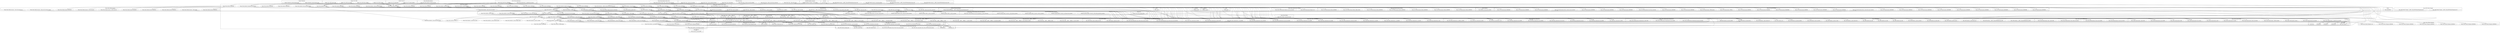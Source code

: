 digraph {
graph [overlap=false]
subgraph cluster_Catalyst_Dispatcher {
	label="Catalyst::Dispatcher";
	"Catalyst::Dispatcher::preload_dispatch_types";
	"Catalyst::Dispatcher::postload_dispatch_types";
}
subgraph cluster_Class_MOP_Mixin_HasMethods {
	label="Class::MOP::Mixin::HasMethods";
	"Class::MOP::Mixin::HasMethods::has_method";
	"Class::MOP::Mixin::HasMethods::add_method";
	"Class::MOP::Mixin::HasMethods::remove_method";
	"Class::MOP::Mixin::HasMethods::_get_local_methods";
	"Class::MOP::Mixin::HasMethods::get_method";
}
subgraph cluster_KiokuX_Model {
	label="KiokuX::Model";
	"KiokuX::Model::_build_directory";
}
subgraph cluster_Class_MOP_Instance {
	label="Class::MOP::Instance";
	"Class::MOP::Instance::weaken_slot_value";
	"Class::MOP::Instance::inline_weaken_slot_value";
}
subgraph cluster_Moose_Meta_Class___ANON___SERIAL_23 {
	label="Moose::Meta::Class::__ANON__::SERIAL::23";
	"Moose::Meta::Class::__ANON__::SERIAL::23::_canonicalize_handles";
	"Moose::Meta::Class::__ANON__::SERIAL::23::_make_delegation_method";
	"Moose::Meta::Class::__ANON__::SERIAL::23::meta";
	"Moose::Meta::Class::__ANON__::SERIAL::23::_process_options";
}
subgraph cluster_Moose_Meta_TypeConstraint_Parameterized {
	label="Moose::Meta::TypeConstraint::Parameterized";
	"Moose::Meta::TypeConstraint::Parameterized::_inline_check";
	"Moose::Meta::TypeConstraint::Parameterized::can_be_inlined";
	"Moose::Meta::TypeConstraint::Parameterized::inline_environment";
}
subgraph cluster_Moose_Meta_Mixin_AttributeCore {
	label="Moose::Meta::Mixin::AttributeCore";
	"Moose::Meta::Mixin::AttributeCore::has_trigger";
	"Moose::Meta::Mixin::AttributeCore::_is_metadata";
	"Moose::Meta::Mixin::AttributeCore::should_auto_deref";
	"Moose::Meta::Mixin::AttributeCore::type_constraint";
	"Moose::Meta::Mixin::AttributeCore::is_required";
	"Moose::Meta::Mixin::AttributeCore::should_coerce";
	"Moose::Meta::Mixin::AttributeCore::has_handles";
	"Moose::Meta::Mixin::AttributeCore::is_lazy";
	"Moose::Meta::Mixin::AttributeCore::handles";
	"Moose::Meta::Mixin::AttributeCore::_isa_metadata";
	"Moose::Meta::Mixin::AttributeCore::is_weak_ref";
	"Moose::Meta::Mixin::AttributeCore::has_type_constraint";
}
subgraph cluster_Scalar_Util {
	label="Scalar::Util";
	"Scalar::Util::blessed";
}
subgraph cluster_KiokuDB_TypeMap_Composite {
	label="KiokuDB::TypeMap::Composite";
	"KiokuDB::TypeMap::Composite::_build_includes";
}
subgraph cluster_Moose_Meta_Method {
	label="Moose::Meta::Method";
	"Moose::Meta::Method::_inline_throw_error";
}
subgraph cluster_Catalyst_View_JSON {
	label="Catalyst::View::JSON";
	"Catalyst::View::JSON::encoding";
	"Catalyst::View::JSON::json_dumper";
	"Catalyst::View::JSON::expose_stash";
	"Catalyst::View::JSON::allow_callback";
}
subgraph cluster_Class_MOP_Method {
	label="Class::MOP::Method";
	"Class::MOP::Method::name";
	"Class::MOP::Method::is_stub";
	"Class::MOP::Method::package_name";
}
subgraph cluster_Class_MOP_Class_Immutable_Moose_Meta_Class {
	label="Class::MOP::Class::Immutable::Moose::Meta::Class";
	"Class::MOP::Class::Immutable::Moose::Meta::Class::get_meta_instance";
	"Class::MOP::Class::Immutable::Moose::Meta::Class::get_all_methods";
}
subgraph cluster_Try_Tiny {
	label="Try::Tiny";
	"Try::Tiny::try";
}
subgraph cluster_UNIVERSAL {
	label="UNIVERSAL";
	"UNIVERSAL::isa";
	"UNIVERSAL::can";
}
subgraph cluster_Moose_Meta_Class {
	label="Moose::Meta::Class";
	"Moose::Meta::Class::_process_new_attribute";
	"Moose::Meta::Class::add_attribute";
	"Moose::Meta::Class::_inline_throw_error";
	"Moose::Meta::Class::_process_inherited_attribute";
	"Moose::Meta::Class::_inline_init_attr_from_default";
	"Moose::Meta::Class::_inline_init_attr_from_constructor";
}
subgraph cluster_Class_Load {
	label="Class::Load";
	"Class::Load::load_class";
}
subgraph cluster_Moose_Meta_Method_Accessor {
	label="Moose::Meta::Method::Accessor";
	"Moose::Meta::Method::Accessor::BEGIN@11";
	"Moose::Meta::Method::Accessor::_writer_value_needs_copy";
	"Moose::Meta::Method::Accessor::BEGIN@3";
	"Moose::Meta::Method::Accessor::_eval_environment";
	"Moose::Meta::Method::Accessor::BEGIN@15";
	"Moose::Meta::Method::Accessor::_inline_check_lazy";
	"Moose::Meta::Method::Accessor::BEGIN@10";
	"Moose::Meta::Method::Accessor::BEGIN@13";
	"Moose::Meta::Method::Accessor::_inline_trigger";
	"Moose::Meta::Method::Accessor::_inline_get_old_value_for_trigger";
}
subgraph cluster_List_MoreUtils {
	label="List::MoreUtils";
	"List::MoreUtils::any";
}
subgraph cluster_warnings {
	label="warnings";
	"warnings::import";
}
subgraph cluster_MooseX_Types_TypeDecorator {
	label="MooseX::Types::TypeDecorator";
	"MooseX::Types::TypeDecorator::AUTOLOAD";
	"MooseX::Types::TypeDecorator::isa";
}
subgraph cluster_Moose_Meta_Role {
	label="Moose::Meta::Role";
	"Moose::Meta::Role::get_required_method_list";
}
subgraph cluster_Class_MOP_Method_Accessor {
	label="Class::MOP::Method::Accessor";
	"Class::MOP::Method::Accessor::__ANON__[Class/MOP/Method/Accessor.pm:120]";
	"Class::MOP::Method::Accessor::__ANON__[Class/MOP/Method/Accessor.pm:184]";
	"Class::MOP::Method::Accessor::associated_attribute";
	"Class::MOP::Method::Accessor::__ANON__[Class/MOP/Method/Accessor.pm:154]";
}
subgraph cluster_Class_Load_XS {
	label="Class::Load::XS";
	"Class::Load::XS::is_class_loaded";
}
subgraph cluster_Class_MOP_Class {
	label="Class::MOP::Class";
	"Class::MOP::Class::_inline_init_attr_from_constructor";
	"Class::MOP::Class::make_immutable";
	"Class::MOP::Class::initialize";
	"Class::MOP::Class::__ANON__[Class/MOP/Class.pm:892]";
	"Class::MOP::Class::is_mutable";
	"Class::MOP::Class::remove_attribute";
	"Class::MOP::Class::get_all_attributes";
	"Class::MOP::Class::create_anon_class";
	"Class::MOP::Class::_fixup_attributes_after_rebless";
	"Class::MOP::Class::_construct_instance";
	"Class::MOP::Class::get_meta_instance";
	"Class::MOP::Class::get_all_methods";
	"Class::MOP::Class::_inline_accessors";
}
subgraph cluster_Moose_Object {
	label="Moose::Object";
	"Moose::Object::does";
}
subgraph cluster_Class_MOP_Mixin_AttributeCore {
	label="Class::MOP::Mixin::AttributeCore";
	"Class::MOP::Mixin::AttributeCore::has_init_arg";
	"Class::MOP::Mixin::AttributeCore::default";
	"Class::MOP::Mixin::AttributeCore::has_builder";
	"Class::MOP::Mixin::AttributeCore::has_initializer";
	"Class::MOP::Mixin::AttributeCore::has_default";
	"Class::MOP::Mixin::AttributeCore::name";
	"Class::MOP::Mixin::AttributeCore::init_arg";
	"Class::MOP::Mixin::AttributeCore::is_default_a_coderef";
	"Class::MOP::Mixin::AttributeCore::builder";
}
subgraph cluster_Moose {
	label="Moose";
	"Moose::BEGIN@30";
}
subgraph cluster_Moose_Meta_TypeConstraint_Registry {
	label="Moose::Meta::TypeConstraint::Registry";
	"Moose::Meta::TypeConstraint::Registry::new";
	"Moose::Meta::TypeConstraint::Registry::get_type_constraint";
}
subgraph cluster_Catalyst_View_TT {
	label="Catalyst::View::TT";
	"Catalyst::View::TT::expose_methods";
	"Catalyst::View::TT::include_path";
}
subgraph cluster_Moose_Meta_Class___ANON___SERIAL_17 {
	label="Moose::Meta::Class::__ANON__::SERIAL::17";
	"Moose::Meta::Class::__ANON__::SERIAL::17::_make_delegation_method";
	"Moose::Meta::Class::__ANON__::SERIAL::17::meta";
	"Moose::Meta::Class::__ANON__::SERIAL::17::_canonicalize_handles";
	"Moose::Meta::Class::__ANON__::SERIAL::17::_process_options";
}
subgraph cluster_Class_MOP_Method_Wrapped {
	label="Class::MOP::Method::Wrapped";
	"Class::MOP::Method::Wrapped::__ANON__[Class/MOP/Method/Wrapped.pm:45]";
	"Class::MOP::Method::Wrapped::__ANON__[Class/MOP/Method/Wrapped.pm:51]";
}
subgraph cluster_Moose_Meta_Class___ANON___SERIAL_33 {
	label="Moose::Meta::Class::__ANON__::SERIAL::33";
	"Moose::Meta::Class::__ANON__::SERIAL::33::meta";
}
subgraph cluster_base {
	label="base";
	"base::import";
}
subgraph cluster_Exporter {
	label="Exporter";
	"Exporter::import";
}
subgraph cluster_Moose_Meta_Attribute {
	label="Moose::Meta::Attribute";
	"Moose::Meta::Attribute::_inline_throw_error";
	"Moose::Meta::Attribute::_inline_generate_default";
	"Moose::Meta::Attribute::_weaken_value";
	"Moose::Meta::Attribute::_make_delegation_method";
	"Moose::Meta::Attribute::_process_options";
	"Moose::Meta::Attribute::_error_thrower";
	"Moose::Meta::Attribute::_inline_return_auto_deref";
	"Moose::Meta::Attribute::_process_lazy_option";
	"Moose::Meta::Attribute::CORE:match";
	"Moose::Meta::Attribute::_inline_copy_value";
	"Moose::Meta::Attribute::BEGIN@20";
	"Moose::Meta::Attribute::_get_delegate_method_list";
	"Moose::Meta::Attribute::interpolate_class";
	"Moose::Meta::Attribute::BEGIN@3";
	"Moose::Meta::Attribute::install_delegation";
	"Moose::Meta::Attribute::delegation_metaclass";
	"Moose::Meta::Attribute::set_value";
	"Moose::Meta::Attribute::BEGIN@10";
	"Moose::Meta::Attribute::_process_required_option";
	"Moose::Meta::Attribute::_check_associated_methods";
	"Moose::Meta::Attribute::CORE:regcomp";
	"Moose::Meta::Attribute::_writer_value_needs_copy";
	"Moose::Meta::Attribute::_inline_set_value";
	"Moose::Meta::Attribute::BEGIN@23";
	"Moose::Meta::Attribute::_call_builder";
	"Moose::Meta::Attribute::get_value";
	"Moose::Meta::Attribute::_process_accessors";
	"Moose::Meta::Attribute::BEGIN@11";
	"Moose::Meta::Attribute::new";
	"Moose::Meta::Attribute::_inline_init_from_default";
	"Moose::Meta::Attribute::_inline_get_old_value_for_trigger";
	"Moose::Meta::Attribute::_process_trigger_option";
	"Moose::Meta::Attribute::_process_lazy_build_option";
	"Moose::Meta::Attribute::verify_against_type_constraint";
	"Moose::Meta::Attribute::_process_is_option";
	"Moose::Meta::Attribute::accessor_metaclass";
	"Moose::Meta::Attribute::BEGIN@25";
	"Moose::Meta::Attribute::BEGIN@14";
	"Moose::Meta::Attribute::initialize_instance_slot";
	"Moose::Meta::Attribute::_inline_check_coercion";
	"Moose::Meta::Attribute::_inline_init_slot";
	"Moose::Meta::Attribute::interpolate_class_and_new";
	"Moose::Meta::Attribute::_process_isa_option";
	"Moose::Meta::Attribute::_canonicalize_handles";
	"Moose::Meta::Attribute::_auto_deref";
	"Moose::Meta::Attribute::BEGIN@27";
	"Moose::Meta::Attribute::illegal_options_for_inheritance";
	"Moose::Meta::Attribute::_inline_tc_code";
	"Moose::Meta::Attribute::_eval_environment";
	"Moose::Meta::Attribute::BEGIN@21";
	"Moose::Meta::Attribute::BEGIN@13";
	"Moose::Meta::Attribute::__ANON__[Moose/Meta/Attribute.pm:45]";
	"Moose::Meta::Attribute::does";
	"Moose::Meta::Attribute::BEGIN@24";
	"Moose::Meta::Attribute::remove_delegation";
	"Moose::Meta::Attribute::BEGIN@15";
	"Moose::Meta::Attribute::BEGIN@16";
	"Moose::Meta::Attribute::_inline_check_lazy";
	"Moose::Meta::Attribute::applied_traits";
	"Moose::Meta::Attribute::_process_does_option";
	"Moose::Meta::Attribute::clone_and_inherit_options";
	"Moose::Meta::Attribute::_inline_weaken_value";
	"Moose::Meta::Attribute::_process_coerce_option";
	"Moose::Meta::Attribute::_find_delegate_metaclass";
	"Moose::Meta::Attribute::remove_accessors";
	"Moose::Meta::Attribute::CORE:sort";
	"Moose::Meta::Attribute::_inline_trigger";
	"Moose::Meta::Attribute::install_accessors";
	"Moose::Meta::Attribute::_inline_get_value";
	"Moose::Meta::Attribute::_inline_check_constraint";
	"Moose::Meta::Attribute::BEGIN@22";
	"Moose::Meta::Attribute::BEGIN@17";
	"Moose::Meta::Attribute::_coerce_and_verify";
	"Moose::Meta::Attribute::_process_auto_deref_option";
	"Moose::Meta::Attribute::clone";
	"Moose::Meta::Attribute::BEGIN@18";
	"Moose::Meta::Attribute::_inline_check_required";
}
subgraph cluster_MooseX_Meta_TypeConstraint_Structured {
	label="MooseX::Meta::TypeConstraint::Structured";
	"MooseX::Meta::TypeConstraint::Structured::_build_coercion";
}
subgraph cluster_Moose_Util_TypeConstraints_Builtins {
	label="Moose::Util::TypeConstraints::Builtins";
	"Moose::Util::TypeConstraints::Builtins::BEGIN@12";
	"Moose::Util::TypeConstraints::Builtins::BEGIN@9";
	"Moose::Util::TypeConstraints::Builtins::BEGIN@13";
	"Moose::Util::TypeConstraints::Builtins::BEGIN@10";
	"Moose::Util::TypeConstraints::Builtins::BEGIN@14";
	"Moose::Util::TypeConstraints::Builtins::define_builtins";
	"Moose::Util::TypeConstraints::Builtins::BEGIN@2";
}
subgraph cluster_Moose_Meta_Class___ANON___SERIAL_31 {
	label="Moose::Meta::Class::__ANON__::SERIAL::31";
	"Moose::Meta::Class::__ANON__::SERIAL::31::meta";
}
subgraph cluster_Moose_Meta_TypeConstraint_Union {
	label="Moose::Meta::TypeConstraint::Union";
	"Moose::Meta::TypeConstraint::Union::inline_environment";
	"Moose::Meta::TypeConstraint::Union::has_coercion";
	"Moose::Meta::TypeConstraint::Union::can_be_inlined";
	"Moose::Meta::TypeConstraint::Union::_inline_check";
}
subgraph cluster_Moose_Meta_TypeCoercion {
	label="Moose::Meta::TypeCoercion";
	"Moose::Meta::TypeCoercion::BEGIN@14";
	"Moose::Meta::TypeCoercion::_compiled_type_coercion";
}
subgraph cluster_KiokuDB_TypeMap_Default_JSON {
	label="KiokuDB::TypeMap::Default::JSON";
	"KiokuDB::TypeMap::Default::JSON::_build_json_boolean_typemap";
}
subgraph cluster_KiokuDB_TypeMap_Default {
	label="KiokuDB::TypeMap::Default";
	"KiokuDB::TypeMap::Default::_build_tie_typemap";
	"KiokuDB::TypeMap::Default::_build_core_typemap";
}
subgraph cluster_Moose_Meta_Role_Attribute {
	label="Moose::Meta::Role::Attribute";
	"Moose::Meta::Role::Attribute::attribute_for_class";
}
subgraph cluster_B {
	label="B";
	"B::BEGIN@9";
	"B::BEGIN@17";
	"B::perlstring";
	"B::BEGIN@254";
}
subgraph cluster_MooseX_Role_WithOverloading_Meta_Role_Application {
	label="MooseX::Role::WithOverloading::Meta::Role::Application";
	"MooseX::Role::WithOverloading::Meta::Role::Application::_build_overload_ops";
}
subgraph cluster_Moose_Meta_Attribute_Custom_Moose {
	label="Moose::Meta::Attribute::Custom::Moose";
	"Moose::Meta::Attribute::Custom::Moose::BEGIN@1283";
}
subgraph cluster_Class_MOP_Attribute {
	label="Class::MOP::Attribute";
	"Class::MOP::Attribute::__ANON__[Class/MOP/Attribute.pm:198]";
	"Class::MOP::Attribute::_inline_instance_get";
	"Class::MOP::Attribute::associated_methods";
	"Class::MOP::Attribute::has_value";
	"Class::MOP::Attribute::associate_method";
	"Class::MOP::Attribute::set_initial_value";
	"Class::MOP::Attribute::get_value";
	"Class::MOP::Attribute::new";
	"Class::MOP::Attribute::set_value";
	"Class::MOP::Attribute::associated_class";
	"Class::MOP::Attribute::_inline_instance_has";
	"Class::MOP::Attribute::install_accessors";
	"Class::MOP::Attribute::remove_accessors";
	"Class::MOP::Attribute::_inline_instance_set";
	"Class::MOP::Attribute::_process_accessors";
	"Class::MOP::Attribute::__ANON__[Class/MOP/Attribute.pm:398]";
	"Class::MOP::Attribute::_inline_set_value";
}
subgraph cluster_Package_DeprecationManager {
	label="Package::DeprecationManager";
	"Package::DeprecationManager::__ANON__[Package/DeprecationManager.pm:61]";
}
subgraph cluster_Moose_Meta_Role_Method_Required {
	label="Moose::Meta::Role::Method::Required";
	"Moose::Meta::Role::Method::Required::name";
}
subgraph cluster_Moose_Meta_TypeConstraint {
	label="Moose::Meta::TypeConstraint";
	"Moose::Meta::TypeConstraint::message";
	"Moose::Meta::TypeConstraint::_inline_check";
	"Moose::Meta::TypeConstraint::has_coercion";
	"Moose::Meta::TypeConstraint::coerce";
	"Moose::Meta::TypeConstraint::inline_environment";
	"Moose::Meta::TypeConstraint::check";
	"Moose::Meta::TypeConstraint::_default_message";
	"Moose::Meta::TypeConstraint::can_be_inlined";
	"Moose::Meta::TypeConstraint::coercion";
	"Moose::Meta::TypeConstraint::has_message";
	"Moose::Meta::TypeConstraint::_compiled_type_constraint";
}
subgraph cluster_Moose_Exporter {
	label="Moose::Exporter";
	"Moose::Exporter::setup_import_methods";
}
subgraph cluster_Moose_Util_TypeConstraints {
	label="Moose::Util::TypeConstraints";
	"Moose::Util::TypeConstraints::BEGIN@39";
	"Moose::Util::TypeConstraints::BEGIN@667";
	"Moose::Util::TypeConstraints::BEGIN@614";
	"Moose::Util::TypeConstraints::BEGIN@13";
	"Moose::Util::TypeConstraints::BEGIN@38";
	"Moose::Util::TypeConstraints::BEGIN@12";
	"Moose::Util::TypeConstraints::BEGIN@673";
	"Moose::Util::TypeConstraints::BEGIN@3";
	"Moose::Util::TypeConstraints::BEGIN@694";
	"Moose::Util::TypeConstraints::find_or_create_isa_type_constraint";
	"Moose::Util::TypeConstraints::BEGIN@42";
	"Moose::Util::TypeConstraints::BEGIN@11";
	"Moose::Util::TypeConstraints::CORE:qr";
	"Moose::Util::TypeConstraints::CORE:regcomp";
	"Moose::Util::TypeConstraints::BEGIN@33";
	"Moose::Util::TypeConstraints::BEGIN@35";
	"Moose::Util::TypeConstraints::list_all_type_constraints";
	"Moose::Util::TypeConstraints::BEGIN@36";
	"Moose::Util::TypeConstraints::BEGIN@41";
	"Moose::Util::TypeConstraints::BEGIN@34";
	"Moose::Util::TypeConstraints::BEGIN@10";
	"Moose::Util::TypeConstraints::BEGIN@37";
	"Moose::Util::TypeConstraints::BEGIN@40";
	"Moose::Util::TypeConstraints::BEGIN@32";
	"Moose::Util::TypeConstraints::find_or_create_does_type_constraint";
	"Moose::Util::TypeConstraints::BEGIN@68";
	"Moose::Util::TypeConstraints::BEGIN@678";
	"Moose::Util::TypeConstraints::BEGIN@31";
}
subgraph cluster_Class_MOP_Class_Immutable_Moose_Meta_Class___ANON___SERIAL_5 {
	label="Class::MOP::Class::Immutable::Moose::Meta::Class::__ANON__::SERIAL::5";
	"Class::MOP::Class::Immutable::Moose::Meta::Class::__ANON__::SERIAL::5::get_meta_instance";
}
subgraph cluster_KiokuDB_TypeMap_Default_Canonical {
	label="KiokuDB::TypeMap::Default::Canonical";
	"KiokuDB::TypeMap::Default::Canonical::_build_authen_passphrase_typemap";
	"KiokuDB::TypeMap::Default::Canonical::_build_path_class_typemap";
	"KiokuDB::TypeMap::Default::Canonical::_build_uri_typemap";
	"KiokuDB::TypeMap::Default::Canonical::_build_datetime_typemap";
}
subgraph cluster_Moose_Meta_Attribute_Native_Trait {
	label="Moose::Meta::Attribute::Native::Trait";
	"Moose::Meta::Attribute::Native::Trait::_native_accessor_class_for";
}
subgraph cluster_Class_MOP_Object {
	label="Class::MOP::Object";
	"Class::MOP::Object::meta";
}
subgraph cluster_Moose_Util {
	label="Moose::Util";
	"Moose::Util::resolve_metatrait_alias";
}
subgraph cluster_strict {
	label="strict";
	"strict::import";
}
subgraph cluster_Class_MOP {
	label="Class::MOP";
	"Class::MOP::class_of";
}
subgraph cluster_Class_MOP_Class_Immutable_Class_MOP_Class {
	label="Class::MOP::Class::Immutable::Class::MOP::Class";
	"Class::MOP::Class::Immutable::Class::MOP::Class::get_meta_instance";
	"Class::MOP::Class::Immutable::Class::MOP::Class::get_all_attributes";
}
subgraph cluster_Moose_Meta_Class___ANON___SERIAL_34 {
	label="Moose::Meta::Class::__ANON__::SERIAL::34";
	"Moose::Meta::Class::__ANON__::SERIAL::34::meta";
}
subgraph cluster_Class_MOP_Package {
	label="Class::MOP::Package";
	"Class::MOP::Package::name";
	"Class::MOP::Package::has_package_symbol";
}
subgraph cluster_Moose_Meta_Class___ANON___SERIAL_8 {
	label="Moose::Meta::Class::__ANON__::SERIAL::8";
	"Moose::Meta::Class::__ANON__::SERIAL::8::meta";
	"Moose::Meta::Class::__ANON__::SERIAL::8::_canonicalize_handles";
	"Moose::Meta::Class::__ANON__::SERIAL::8::_make_delegation_method";
	"Moose::Meta::Class::__ANON__::SERIAL::8::_process_options";
}
subgraph cluster_Moose_Meta_Method_Delegation {
	label="Moose::Meta::Method::Delegation";
	"Moose::Meta::Method::Delegation::BEGIN@3";
	"Moose::Meta::Method::Delegation::BEGIN@11";
	"Moose::Meta::Method::Delegation::BEGIN@13";
	"Moose::Meta::Method::Delegation::BEGIN@10";
	"Moose::Meta::Method::Delegation::new";
	"Moose::Meta::Method::Delegation::BEGIN@14";
	"Moose::Meta::Method::Delegation::BEGIN@16";
}
"Moose::Meta::Attribute::_inline_generate_default" -> "Moose::Meta::Attribute::_inline_throw_error";
"Moose::Meta::Attribute::_inline_check_constraint" -> "Moose::Meta::Attribute::_inline_throw_error";
"Moose::Meta::Method::_inline_throw_error" -> "Moose::Meta::Attribute::_inline_throw_error";
"Moose::Meta::Attribute::_inline_check_required" -> "Moose::Meta::Attribute::_inline_throw_error";
"Moose::Meta::Attribute::BEGIN@22" -> "Moose::Meta::Method::Delegation::BEGIN@10";
"Moose::Meta::Attribute::_call_builder" -> "KiokuDB::TypeMap::Default::Canonical::_build_uri_typemap";
"Moose::Meta::TypeCoercion::BEGIN@14" -> "Moose::Meta::Attribute::BEGIN@3";
"Moose::Meta::Attribute::_call_builder" -> "MooseX::Meta::TypeConstraint::Structured::_build_coercion";
"Moose::Meta::Attribute::initialize_instance_slot" -> "Moose::Meta::Mixin::AttributeCore::is_lazy";
"Moose::Meta::Attribute::_inline_check_lazy" -> "Moose::Meta::Mixin::AttributeCore::is_lazy";
"Moose::Meta::Attribute::get_value" -> "Moose::Meta::Mixin::AttributeCore::is_lazy";
"Class::MOP::Attribute::install_accessors" -> "Moose::Meta::Attribute::_process_accessors";
"Moose::Meta::Attribute::BEGIN@24" -> "Moose::Util::TypeConstraints::Builtins::BEGIN@14";
"Moose::Meta::Class::_process_new_attribute" -> "Moose::Meta::Attribute::interpolate_class_and_new";
"Moose::Meta::Role::Attribute::attribute_for_class" -> "Moose::Meta::Attribute::interpolate_class_and_new";
"Moose::Meta::Attribute::_process_does_option" -> "MooseX::Types::TypeDecorator::isa";
"Moose::Meta::Attribute::_process_isa_option" -> "MooseX::Types::TypeDecorator::isa";
"Moose::Meta::Attribute::BEGIN@24" -> "Moose::Util::TypeConstraints::Builtins::BEGIN@2";
"Moose::Meta::Attribute::BEGIN@24" -> "Moose::Util::TypeConstraints::BEGIN@39";
"Moose::Meta::Attribute::new" -> "Class::MOP::Class::get_all_attributes";
"Moose::Meta::Attribute::_canonicalize_handles" -> "Scalar::Util::blessed";
"Moose::Meta::Attribute::_process_does_option" -> "Scalar::Util::blessed";
"Moose::Meta::Attribute::_weaken_value" -> "Scalar::Util::blessed";
"Moose::Meta::Attribute::_process_isa_option" -> "Scalar::Util::blessed";
"Moose::Meta::Attribute::_inline_get_value" -> "Moose::Meta::Attribute::_inline_check_lazy";
"Moose::Meta::Method::Accessor::_inline_check_lazy" -> "Moose::Meta::Attribute::_inline_check_lazy";
"Moose::Meta::Attribute::_inline_set_value" -> "Moose::Meta::Attribute::_inline_trigger";
"Moose::Meta::Method::Accessor::_inline_trigger" -> "Moose::Meta::Attribute::_inline_trigger";
"Moose::Meta::Attribute::_eval_environment" -> "Moose::Meta::TypeConstraint::Union::can_be_inlined";
"Moose::Meta::Attribute::_inline_check_constraint" -> "Moose::Meta::TypeConstraint::Union::can_be_inlined";
"Moose::Meta::Attribute::_eval_environment" -> "Moose::Meta::TypeConstraint::coercion";
"Moose::Meta::Attribute::BEGIN@24" -> "Moose::Exporter::setup_import_methods";
"Moose::Meta::Attribute::_process_accessors" -> "Class::MOP::Package::has_package_symbol";
"Moose::Meta::Attribute::BEGIN@24" -> "Moose::Util::TypeConstraints::list_all_type_constraints";
"Class::MOP::Attribute::__ANON__[Class/MOP/Attribute.pm:198]" -> "Moose::Meta::Attribute::get_value";
"Catalyst::View::JSON::encoding" -> "Moose::Meta::Attribute::get_value";
"Catalyst::View::JSON::json_dumper" -> "Moose::Meta::Attribute::get_value";
"Catalyst::View::JSON::expose_stash" -> "Moose::Meta::Attribute::get_value";
"Catalyst::Dispatcher::postload_dispatch_types" -> "Moose::Meta::Attribute::get_value";
"Catalyst::View::TT::expose_methods" -> "Moose::Meta::Attribute::get_value";
"Catalyst::View::JSON::allow_callback" -> "Moose::Meta::Attribute::get_value";
"Catalyst::Dispatcher::preload_dispatch_types" -> "Moose::Meta::Attribute::get_value";
"KiokuDB::TypeMap::Composite::_build_includes" -> "Moose::Meta::Attribute::get_value";
"Catalyst::View::TT::include_path" -> "Moose::Meta::Attribute::get_value";
"Moose::Meta::Attribute::_inline_check_lazy" -> "Moose::Meta::Attribute::_inline_init_from_default";
"Moose::Meta::Attribute::_eval_environment" -> "Moose::Meta::Mixin::AttributeCore::has_trigger";
"Moose::Meta::Attribute::set_value" -> "Moose::Meta::Mixin::AttributeCore::has_trigger";
"Moose::Meta::Attribute::_inline_get_old_value_for_trigger" -> "Moose::Meta::Mixin::AttributeCore::has_trigger";
"Moose::Meta::Attribute::_inline_trigger" -> "Moose::Meta::Mixin::AttributeCore::has_trigger";
"Moose::Meta::Attribute::_call_builder" -> "KiokuDB::TypeMap::Default::JSON::_build_json_boolean_typemap";
"Moose::Meta::TypeCoercion::BEGIN@14" -> "Moose::Meta::Attribute::BEGIN@16";
"Moose::Meta::Attribute::_eval_environment" -> "Moose::Meta::TypeConstraint::inline_environment";
"Moose::Meta::Attribute::BEGIN@24" -> "Moose::Util::TypeConstraints::BEGIN@10";
"Moose::Meta::Attribute::_process_options" -> "Moose::Meta::Attribute::_process_does_option";
"Moose::Meta::Attribute::_eval_environment" -> "Moose::Meta::TypeConstraint::_compiled_type_constraint";
"Moose::Meta::Attribute::_inline_weaken_value" -> "Class::MOP::Class::get_meta_instance";
"Moose::Meta::Attribute::BEGIN@21" -> "Moose::Meta::Method::Accessor::BEGIN@3";
"Moose::Meta::Attribute::BEGIN@24" -> "Moose::Util::TypeConstraints::BEGIN@34";
"Moose::Meta::Attribute::_inline_set_value" -> "Moose::Meta::Attribute::_inline_check_required";
"Moose::Meta::Attribute::BEGIN@24" -> "Moose::Util::TypeConstraints::BEGIN@673";
"Moose::Meta::Attribute::_inline_get_value" -> "Moose::Meta::Attribute::_inline_return_auto_deref";
"Moose::Meta::Attribute::set_value" -> "Class::MOP::Attribute::set_value";
"Moose::Meta::Attribute::BEGIN@24" -> "Moose::Meta::TypeConstraint::Registry::new";
"Moose::Meta::Attribute::_inline_set_value" -> "Moose::Meta::Attribute::_inline_get_old_value_for_trigger";
"Moose::Meta::Method::Accessor::_inline_get_old_value_for_trigger" -> "Moose::Meta::Attribute::_inline_get_old_value_for_trigger";
"Moose::Meta::Attribute::_process_accessors" -> "Class::MOP::Mixin::HasMethods::get_method";
"Moose::Meta::Attribute::install_delegation" -> "Class::MOP::Mixin::HasMethods::get_method";
"Moose::Meta::Attribute::install_delegation" -> "Moose::Meta::Class::__ANON__::SERIAL::8::_canonicalize_handles";
"Moose::Meta::Attribute::new" -> "Moose::Meta::Class::__ANON__::SERIAL::17::meta";
"Moose::Meta::Attribute::BEGIN@22" -> "Moose::Meta::Method::Delegation::BEGIN@13";
"Moose::Meta::Attribute::clone_and_inherit_options" -> "Moose::Meta::Attribute::applied_traits";
"Moose::Meta::Attribute::_canonicalize_handles" -> "Moose::Meta::Mixin::AttributeCore::handles";
"Moose::Meta::Attribute::_eval_environment" -> "Class::MOP::Mixin::AttributeCore::default";
"Moose::Meta::Attribute::initialize_instance_slot" -> "Class::MOP::Mixin::AttributeCore::default";
"Moose::Meta::Attribute::get_value" -> "Class::MOP::Mixin::AttributeCore::default";
"Moose::Meta::TypeCoercion::BEGIN@14" -> "Moose::Meta::Attribute::BEGIN@17";
"Moose::Meta::Attribute::clone" -> "Class::MOP::Class::Immutable::Class::MOP::Class::get_all_attributes";
"Moose::Meta::Attribute::new" -> "Class::MOP::Class::Immutable::Class::MOP::Class::get_all_attributes";
"Moose::Meta::Attribute::BEGIN@24" -> "Moose::Util::TypeConstraints::Builtins::BEGIN@10";
"Moose::Meta::Attribute::BEGIN@24" -> "Moose::Util::TypeConstraints::BEGIN@12";
"Moose::Meta::Attribute::BEGIN@21" -> "Moose::Meta::Method::Accessor::BEGIN@10";
"Moose::Meta::Method::Accessor::_writer_value_needs_copy" -> "Moose::Meta::Attribute::_writer_value_needs_copy";
"Moose::Meta::Attribute::_inline_set_value" -> "Moose::Meta::Attribute::_writer_value_needs_copy";
"Moose::Meta::Attribute::_canonicalize_handles" -> "Moose::Meta::Role::get_required_method_list";
"Moose::Meta::Attribute::_inline_init_from_default" -> "Moose::Meta::Attribute::_inline_check_coercion";
"Moose::Meta::Attribute::_inline_tc_code" -> "Moose::Meta::Attribute::_inline_check_coercion";
"Moose::Meta::Attribute::_process_options" -> "Moose::Meta::Attribute::_process_isa_option";
"Moose::Meta::Attribute::BEGIN@24" -> "Moose::Util::TypeConstraints::BEGIN@41";
"Moose::Meta::TypeCoercion::BEGIN@14" -> "Moose::Meta::Attribute::BEGIN@27";
"Moose::Meta::Attribute::interpolate_class" -> "Moose::Meta::Attribute::does";
"KiokuDB::TypeMap::Composite::_build_includes" -> "Moose::Meta::Attribute::does";
"Moose::Meta::Attribute::install_delegation" -> "Moose::Meta::Class::__ANON__::SERIAL::17::_canonicalize_handles";
"Moose::Meta::Attribute::_inline_set_value" -> "Class::MOP::Attribute::_inline_set_value";
"Moose::Meta::Attribute::BEGIN@24" -> "Moose::Util::TypeConstraints::BEGIN@32";
"Moose::Meta::Attribute::initialize_instance_slot" -> "Moose::Meta::Mixin::AttributeCore::is_weak_ref";
"Moose::Meta::Attribute::set_value" -> "Moose::Meta::Mixin::AttributeCore::is_weak_ref";
"Moose::Meta::Attribute::get_value" -> "Moose::Meta::Mixin::AttributeCore::is_weak_ref";
"Moose::Meta::Attribute::_inline_weaken_value" -> "Moose::Meta::Mixin::AttributeCore::is_weak_ref";
"Moose::Meta::Attribute::BEGIN@24" -> "Moose::Util::TypeConstraints::BEGIN@614";
"Moose::Meta::Attribute::_call_builder" -> "KiokuDB::TypeMap::Default::_build_core_typemap";
"Moose::Meta::Attribute::_eval_environment" -> "Moose::Meta::TypeCoercion::_compiled_type_coercion";
"Moose::Meta::Attribute::_inline_check_constraint" -> "Moose::Meta::TypeConstraint::Parameterized::_inline_check";
"Moose::Meta::Attribute::install_delegation" -> "Moose::Meta::Class::__ANON__::SERIAL::8::_make_delegation_method";
"Moose::Meta::Attribute::BEGIN@13" -> "B::BEGIN@17";
"Moose::Meta::Attribute::does" -> "Try::Tiny::try";
"Moose::Meta::Attribute::new" -> "Moose::Meta::Class::__ANON__::SERIAL::23::meta";
"Moose::Meta::Attribute::_canonicalize_handles" -> "Class::Load::load_class";
"Moose::Meta::Attribute::BEGIN@24" -> "Moose::Util::TypeConstraints::BEGIN@38";
"Moose::Meta::Attribute::BEGIN@24" -> "Moose::Util::TypeConstraints::BEGIN@694";
"Moose::Meta::TypeCoercion::BEGIN@14" -> "Moose::Meta::Attribute::BEGIN@11";
"Moose::Meta::Attribute::BEGIN@24" -> "Class::MOP::Class::is_mutable";
"Moose::Meta::Attribute::_eval_environment" -> "Moose::Meta::TypeConstraint::Parameterized::inline_environment";
"Moose::Meta::Attribute::_inline_generate_default" -> "Class::MOP::Mixin::AttributeCore::is_default_a_coderef";
"Moose::Meta::Attribute::_find_delegate_metaclass" -> "Class::Load::XS::is_class_loaded";
"Moose::Meta::Attribute::_inline_init_from_default" -> "Moose::Meta::Attribute::_inline_weaken_value";
"Moose::Meta::Attribute::_inline_set_value" -> "Moose::Meta::Attribute::_inline_weaken_value";
"Moose::Meta::Attribute::BEGIN@24" -> "Moose::Util::TypeConstraints::CORE:regcomp";
"Moose::Meta::Attribute::install_delegation" -> "Moose::Meta::Class::__ANON__::SERIAL::23::_make_delegation_method";
"Moose::Meta::Attribute::_check_associated_methods" -> "Moose::Meta::Mixin::AttributeCore::_is_metadata";
"Moose::Meta::Attribute::clone" -> "Class::MOP::Mixin::AttributeCore::has_init_arg";
"Moose::Meta::Attribute::_canonicalize_handles" -> "Moose::Meta::Attribute::_get_delegate_method_list";
"Moose::Meta::Attribute::_make_delegation_method" -> "Moose::Meta::Method::Delegation::new";
"Moose::BEGIN@30" -> "Moose::Meta::Attribute::new";
"Moose::Meta::Attribute::clone" -> "Moose::Meta::Attribute::new";
"Moose::Meta::Attribute::interpolate_class_and_new" -> "Moose::Meta::Attribute::new";
"Try::Tiny::try" -> "Moose::Meta::Attribute::__ANON__[Moose/Meta/Attribute.pm:45]";
"Moose::Meta::Attribute::_weaken_value" -> "Class::MOP::Class::Immutable::Moose::Meta::Class::get_meta_instance";
"Moose::Meta::Attribute::_eval_environment" -> "Moose::Meta::TypeConstraint::can_be_inlined";
"Moose::Meta::Attribute::_inline_check_constraint" -> "Moose::Meta::TypeConstraint::can_be_inlined";
"Moose::Meta::Attribute::_inline_check_coercion" -> "Moose::Meta::TypeConstraint::can_be_inlined";
"Moose::Meta::Attribute::BEGIN@24" -> "Moose::Util::TypeConstraints::Builtins::BEGIN@12";
"Moose::Meta::Attribute::BEGIN@22" -> "Moose::Meta::Method::Delegation::BEGIN@16";
"Moose::Meta::Attribute::_process_accessors" -> "Class::MOP::Method::is_stub";
"Moose::Meta::Attribute::install_delegation" -> "Moose::Meta::Attribute::CORE:sort";
"Moose::Meta::Attribute::new" -> "Moose::Meta::Attribute::CORE:sort";
"Moose::Meta::Attribute::initialize_instance_slot" -> "Class::MOP::Attribute::set_initial_value";
"Moose::Meta::Attribute::get_value" -> "Class::MOP::Attribute::set_initial_value";
"Moose::Meta::Attribute::BEGIN@21" -> "Moose::Meta::Method::Accessor::BEGIN@13";
"Moose::Meta::Attribute::install_accessors" -> "Moose::Meta::Mixin::AttributeCore::has_handles";
"Moose::Meta::Attribute::remove_accessors" -> "Moose::Meta::Mixin::AttributeCore::has_handles";
"Moose::Meta::Attribute::BEGIN@10" -> "strict::import";
"Moose::Meta::Attribute::_inline_throw_error" -> "Moose::Meta::Attribute::_error_thrower";
"Moose::Meta::Attribute::_canonicalize_handles" -> "Moose::Meta::Attribute::CORE:match";
"Moose::Meta::Attribute::install_delegation" -> "Moose::Meta::Attribute::CORE:match";
"Moose::Meta::Attribute::_process_lazy_build_option" -> "Moose::Meta::Attribute::CORE:match";
"Moose::Meta::Attribute::_inline_init_from_default" -> "Moose::Meta::Mixin::AttributeCore::has_type_constraint";
"Moose::Meta::Attribute::verify_against_type_constraint" -> "Moose::Meta::Mixin::AttributeCore::has_type_constraint";
"Moose::Meta::Attribute::_eval_environment" -> "Moose::Meta::Mixin::AttributeCore::has_type_constraint";
"Moose::Meta::Attribute::_canonicalize_handles" -> "Moose::Meta::Mixin::AttributeCore::has_type_constraint";
"Moose::Meta::Attribute::_coerce_and_verify" -> "Moose::Meta::Mixin::AttributeCore::has_type_constraint";
"Moose::Meta::Attribute::_inline_check_constraint" -> "Moose::Meta::Mixin::AttributeCore::has_type_constraint";
"Moose::Meta::Attribute::BEGIN@24" -> "Moose::Util::TypeConstraints::BEGIN@36";
"Moose::Meta::Attribute::_inline_check_constraint" -> "Moose::Meta::TypeConstraint::Union::_inline_check";
"Moose::Meta::Attribute::_canonicalize_handles" -> "Class::MOP::Mixin::HasMethods::_get_local_methods";
"Moose::Meta::Attribute::BEGIN@24" -> "Moose::Util::TypeConstraints::CORE:qr";
"Moose::Meta::Attribute::_call_builder" -> "KiokuDB::TypeMap::Default::Canonical::_build_datetime_typemap";
"Class::MOP::Class::_fixup_attributes_after_rebless" -> "Moose::Meta::Attribute::initialize_instance_slot";
"Class::MOP::Class::_construct_instance" -> "Moose::Meta::Attribute::initialize_instance_slot";
"Moose::Meta::Attribute::_inline_init_from_default" -> "Moose::Meta::Attribute::_inline_init_slot";
"Moose::Meta::Attribute::_process_accessors" -> "Class::MOP::Attribute::_process_accessors";
"Moose::Meta::Attribute::_inline_set_value" -> "Moose::Meta::Attribute::_inline_tc_code";
"Moose::Meta::Attribute::_eval_environment" -> "Moose::Meta::TypeConstraint::_default_message";
"Moose::Meta::Attribute::_process_options" -> "Moose::Meta::Attribute::_process_coerce_option";
"Moose::Meta::Attribute::verify_against_type_constraint" -> "Moose::Meta::Mixin::AttributeCore::type_constraint";
"Moose::Meta::Attribute::_eval_environment" -> "Moose::Meta::Mixin::AttributeCore::type_constraint";
"Moose::Meta::Attribute::_inline_check_constraint" -> "Moose::Meta::Mixin::AttributeCore::type_constraint";
"Moose::Meta::Attribute::_inline_check_coercion" -> "Moose::Meta::Mixin::AttributeCore::type_constraint";
"Moose::Meta::Attribute::_auto_deref" -> "Moose::Meta::Mixin::AttributeCore::type_constraint";
"Moose::Meta::Attribute::_coerce_and_verify" -> "Moose::Meta::Mixin::AttributeCore::type_constraint";
"Moose::Meta::Attribute::BEGIN@22" -> "Moose::Meta::Method::Delegation::BEGIN@3";
"Moose::Meta::Attribute::new" -> "Moose::Meta::Class::__ANON__::SERIAL::8::_process_options";
"Class::MOP::Method::Wrapped::__ANON__[Class/MOP/Method/Wrapped.pm:51]" -> "Moose::Meta::Attribute::_process_options";
"Moose::Meta::Attribute::new" -> "Moose::Meta::Attribute::_process_options";
"Moose::Meta::Attribute::does" -> "Moose::Object::does";
"Moose::Meta::Attribute::_canonicalize_handles" -> "Moose::Meta::Role::Method::Required::name";
"Moose::Meta::Attribute::new" -> "Moose::Meta::Class::__ANON__::SERIAL::34::meta";
"Moose::Meta::TypeCoercion::BEGIN@14" -> "Moose::Meta::Attribute::BEGIN@14";
"Moose::Meta::Attribute::_weaken_value" -> "Class::MOP::Class::Immutable::Class::MOP::Class::get_meta_instance";
"Moose::Meta::Attribute::_inline_weaken_value" -> "Class::MOP::Class::Immutable::Class::MOP::Class::get_meta_instance";
"Moose::Meta::Attribute::_eval_environment" -> "Moose::Meta::TypeConstraint::has_coercion";
"Moose::Meta::Attribute::_process_coerce_option" -> "Moose::Meta::TypeConstraint::has_coercion";
"Moose::Meta::Attribute::_inline_check_coercion" -> "Moose::Meta::TypeConstraint::has_coercion";
"Moose::Meta::Attribute::_coerce_and_verify" -> "Moose::Meta::TypeConstraint::has_coercion";
"Moose::Meta::Attribute::install_delegation" -> "Class::MOP::Mixin::HasMethods::add_method";
"Moose::Meta::Attribute::clone_and_inherit_options" -> "Moose::Meta::Attribute::illegal_options_for_inheritance";
"Moose::Meta::Attribute::_call_builder" -> "KiokuDB::TypeMap::Default::_build_tie_typemap";
"Moose::Meta::Attribute::interpolate_class" -> "Moose::Util::resolve_metatrait_alias";
"Moose::Meta::Attribute::__ANON__[Moose/Meta/Attribute.pm:45]" -> "Moose::Util::resolve_metatrait_alias";
"Moose::Meta::TypeCoercion::BEGIN@14" -> "Moose::Meta::Attribute::BEGIN@24";
"Moose::Meta::Attribute::_coerce_and_verify" -> "Moose::Meta::Mixin::AttributeCore::should_coerce";
"Moose::Meta::Attribute::_writer_value_needs_copy" -> "Moose::Meta::Mixin::AttributeCore::should_coerce";
"Moose::Meta::Attribute::_inline_check_coercion" -> "Moose::Meta::Mixin::AttributeCore::should_coerce";
"Moose::Meta::Attribute::remove_delegation" -> "Class::MOP::Mixin::HasMethods::remove_method";
"Moose::Meta::Attribute::_inline_throw_error" -> "Class::MOP::Mixin::AttributeCore::name";
"Moose::Meta::Attribute::_inline_generate_default" -> "Class::MOP::Mixin::AttributeCore::name";
"Moose::Meta::Attribute::_weaken_value" -> "Class::MOP::Mixin::AttributeCore::name";
"Moose::Meta::Attribute::set_value" -> "Class::MOP::Mixin::AttributeCore::name";
"Moose::Meta::Attribute::clone_and_inherit_options" -> "Class::MOP::Mixin::AttributeCore::name";
"Moose::Meta::Attribute::_inline_weaken_value" -> "Class::MOP::Mixin::AttributeCore::name";
"Moose::Meta::Attribute::_process_accessors" -> "Class::MOP::Mixin::AttributeCore::name";
"Moose::Meta::Attribute::_inline_check_constraint" -> "Class::MOP::Mixin::AttributeCore::name";
"Moose::Meta::Attribute::_inline_check_required" -> "Class::MOP::Mixin::AttributeCore::name";
"Moose::Meta::Attribute::_call_builder" -> "KiokuDB::TypeMap::Default::Canonical::_build_authen_passphrase_typemap";
"Moose::Meta::Attribute::remove_accessors" -> "Class::MOP::Attribute::remove_accessors";
"Moose::Meta::Attribute::_auto_deref" -> "Moose::Meta::Mixin::AttributeCore::should_auto_deref";
"Moose::Meta::Attribute::get_value" -> "Moose::Meta::Mixin::AttributeCore::should_auto_deref";
"Moose::Meta::Attribute::get_value" -> "Class::MOP::Attribute::get_value";
"Moose::Meta::Attribute::clone" -> "Class::MOP::Attribute::get_value";
"Moose::Meta::Attribute::_process_options" -> "Moose::Meta::Attribute::_process_auto_deref_option";
"Moose::Meta::Attribute::_process_does_option" -> "Moose::Util::TypeConstraints::find_or_create_does_type_constraint";
"Moose::Meta::Attribute::_inline_init_from_default" -> "Class::MOP::Mixin::AttributeCore::has_default";
"Moose::Meta::Attribute::_eval_environment" -> "Class::MOP::Mixin::AttributeCore::has_default";
"Moose::Meta::Attribute::_inline_generate_default" -> "Class::MOP::Mixin::AttributeCore::has_default";
"Moose::Meta::Attribute::initialize_instance_slot" -> "Class::MOP::Mixin::AttributeCore::has_default";
"Moose::Meta::Attribute::get_value" -> "Class::MOP::Mixin::AttributeCore::has_default";
"Moose::Meta::Attribute::clone_and_inherit_options" -> "Moose::Meta::Attribute::interpolate_class";
"Moose::Meta::Attribute::interpolate_class_and_new" -> "Moose::Meta::Attribute::interpolate_class";
"Moose::Meta::Attribute::BEGIN@16" -> "Exporter::import";
"Moose::Meta::Attribute::BEGIN@17" -> "Exporter::import";
"Moose::Meta::Attribute::BEGIN@15" -> "Exporter::import";
"Moose::Meta::Attribute::BEGIN@14" -> "Exporter::import";
"Moose::Meta::Class::add_attribute" -> "Moose::Meta::Attribute::_check_associated_methods";
"Moose::Meta::Attribute::_inline_generate_default" -> "Class::MOP::Mixin::AttributeCore::builder";
"Moose::Meta::Attribute::_call_builder" -> "Class::MOP::Mixin::AttributeCore::builder";
"Moose::Meta::Attribute::BEGIN@21" -> "Moose::Meta::Method::Accessor::BEGIN@11";
"Moose::Meta::Attribute::BEGIN@13" -> "B::BEGIN@254";
"Moose::Meta::Attribute::_inline_return_auto_deref" -> "Moose::Meta::Attribute::_auto_deref";
"Moose::Meta::Method::Accessor::_eval_environment" -> "Moose::Meta::Attribute::_eval_environment";
"Moose::Meta::Attribute::BEGIN@24" -> "Moose::Util::TypeConstraints::BEGIN@13";
"Moose::Meta::Class::_process_inherited_attribute" -> "Moose::Meta::Attribute::clone_and_inherit_options";
"Moose::Meta::Attribute::_eval_environment" -> "Moose::Meta::TypeConstraint::Union::inline_environment";
"Moose::Meta::Attribute::_inline_init_from_default" -> "Moose::Meta::Attribute::_inline_check_constraint";
"Moose::Meta::Attribute::_inline_tc_code" -> "Moose::Meta::Attribute::_inline_check_constraint";
"Moose::Meta::Attribute::new" -> "Moose::Meta::Class::__ANON__::SERIAL::23::_process_options";
"Moose::Meta::Attribute::clone_and_inherit_options" -> "Moose::Meta::Attribute::clone";
"Moose::Meta::Attribute::_call_builder" -> "KiokuX::Model::_build_directory";
"Moose::Meta::Attribute::BEGIN@24" -> "Moose::Util::TypeConstraints::Builtins::BEGIN@13";
"Moose::Meta::Attribute::BEGIN@24" -> "Moose::Util::TypeConstraints::BEGIN@35";
"Catalyst::View::JSON::json_dumper" -> "Moose::Meta::Attribute::set_value";
"Catalyst::View::JSON::expose_stash" -> "Moose::Meta::Attribute::set_value";
"Catalyst::View::TT::expose_methods" -> "Moose::Meta::Attribute::set_value";
"Catalyst::View::TT::include_path" -> "Moose::Meta::Attribute::set_value";
"Moose::Meta::Attribute::_inline_throw_error" -> "UNIVERSAL::can";
"Moose::Meta::Attribute::install_delegation" -> "UNIVERSAL::can";
"Moose::Meta::Attribute::_call_builder" -> "UNIVERSAL::can";
"Moose::Meta::Attribute::clone_and_inherit_options" -> "UNIVERSAL::can";
"Moose::Meta::Attribute::BEGIN@27" -> "base::import";
"Moose::Meta::Attribute::BEGIN@11" -> "warnings::import";
"Moose::Meta::Attribute::BEGIN@24" -> "Moose::Meta::TypeConstraint::Registry::get_type_constraint";
"Moose::Meta::Attribute::remove_delegation" -> "Moose::Meta::Attribute::_canonicalize_handles";
"Moose::Meta::Attribute::install_delegation" -> "Moose::Meta::Attribute::_canonicalize_handles";
"Moose::Meta::Attribute::_eval_environment" -> "Moose::Meta::TypeConstraint::Union::has_coercion";
"Moose::Meta::Attribute::initialize_instance_slot" -> "Moose::Meta::Mixin::AttributeCore::is_required";
"Moose::Meta::Attribute::set_value" -> "Moose::Meta::Mixin::AttributeCore::is_required";
"Moose::Meta::Attribute::_inline_check_required" -> "Moose::Meta::Mixin::AttributeCore::is_required";
"Moose::Meta::Attribute::remove_accessors" -> "Moose::Meta::Attribute::remove_delegation";
"Moose::Meta::Attribute::BEGIN@20" -> "Package::DeprecationManager::__ANON__[Package/DeprecationManager.pm:61]";
"Moose::Meta::Attribute::install_accessors" -> "Class::MOP::Attribute::install_accessors";
"Moose::Meta::Attribute::BEGIN@13" -> "B::BEGIN@9";
"Moose::Meta::Attribute::BEGIN@24" -> "Moose::Util::TypeConstraints::BEGIN@40";
"Moose::Meta::Attribute::_inline_weaken_value" -> "Class::MOP::Class::Immutable::Moose::Meta::Class::__ANON__::SERIAL::5::get_meta_instance";
"Moose::Meta::Attribute::remove_delegation" -> "Class::MOP::Attribute::associated_methods";
"Moose::Meta::Attribute::_check_associated_methods" -> "Class::MOP::Attribute::associated_methods";
"Moose::Meta::Attribute::_weaken_value" -> "Class::MOP::Class::initialize";
"Moose::Meta::Attribute::_find_delegate_metaclass" -> "Class::MOP::Class::initialize";
"Moose::Meta::TypeCoercion::BEGIN@14" -> "Moose::Meta::Attribute::BEGIN@22";
"Moose::Meta::Attribute::initialize_instance_slot" -> "Moose::Meta::Attribute::_coerce_and_verify";
"Moose::Meta::Attribute::set_value" -> "Moose::Meta::Attribute::_coerce_and_verify";
"Moose::Meta::Attribute::get_value" -> "Moose::Meta::Attribute::_coerce_and_verify";
"Moose::Meta::Attribute::initialize_instance_slot" -> "Moose::Meta::Attribute::_weaken_value";
"Moose::Meta::TypeCoercion::BEGIN@14" -> "Moose::Meta::Attribute::BEGIN@20";
"Moose::Meta::Attribute::_process_options" -> "Moose::Meta::Attribute::_process_required_option";
"Moose::Meta::Attribute::_canonicalize_handles" -> "Moose::Meta::Attribute::CORE:regcomp";
"Moose::Meta::Attribute::initialize_instance_slot" -> "Class::MOP::Mixin::AttributeCore::init_arg";
"Moose::Meta::Attribute::new" -> "Class::MOP::Mixin::AttributeCore::init_arg";
"Moose::Meta::Attribute::clone" -> "Class::MOP::Mixin::AttributeCore::init_arg";
"Moose::Meta::Attribute::_inline_weaken_value" -> "Class::MOP::Instance::inline_weaken_slot_value";
"Moose::Meta::Attribute::initialize_instance_slot" -> "Moose::Meta::Attribute::_call_builder";
"Moose::Meta::Attribute::get_value" -> "Moose::Meta::Attribute::_call_builder";
"Moose::Meta::Attribute::_call_builder" -> "KiokuDB::TypeMap::Default::Canonical::_build_path_class_typemap";
"Moose::Meta::TypeCoercion::BEGIN@14" -> "Moose::Meta::Attribute::BEGIN@25";
"Moose::Meta::Attribute::_eval_environment" -> "Moose::Meta::TypeConstraint::message";
"Moose::Meta::Attribute::install_delegation" -> "Class::MOP::Attribute::associate_method";
"Class::MOP::Method::Accessor::__ANON__[Class/MOP/Method/Accessor.pm:120]" -> "Moose::Meta::Attribute::_inline_get_value";
"Class::MOP::Method::Accessor::__ANON__[Class/MOP/Method/Accessor.pm:154]" -> "Moose::Meta::Attribute::_inline_get_value";
"Moose::Meta::Attribute::BEGIN@24" -> "Moose::Util::TypeConstraints::BEGIN@33";
"Moose::Meta::TypeCoercion::BEGIN@14" -> "Moose::Meta::Attribute::Custom::Moose::BEGIN@1283";
"Moose::Meta::Attribute::BEGIN@24" -> "Class::MOP::Class::make_immutable";
"Moose::Meta::Attribute::Native::Trait::_native_accessor_class_for" -> "Moose::Meta::Attribute::delegation_metaclass";
"Moose::Meta::Attribute::_make_delegation_method" -> "Moose::Meta::Attribute::delegation_metaclass";
"Moose::Meta::Attribute::_inline_throw_error" -> "Moose::Meta::Class::_inline_throw_error";
"Moose::Meta::Attribute::_eval_environment" -> "Class::MOP::Mixin::AttributeCore::has_initializer";
"Moose::Meta::Attribute::_inline_init_slot" -> "Class::MOP::Mixin::AttributeCore::has_initializer";
"Moose::Meta::Attribute::install_delegation" -> "UNIVERSAL::isa";
"Moose::Meta::Attribute::_process_accessors" -> "UNIVERSAL::isa";
"Moose::Meta::Attribute::_get_delegate_method_list" -> "UNIVERSAL::isa";
"Moose::Meta::Attribute::_process_isa_option" -> "UNIVERSAL::isa";
"Moose::Meta::Attribute::_canonicalize_handles" -> "UNIVERSAL::isa";
"Moose::Meta::Attribute::BEGIN@24" -> "Moose::Util::TypeConstraints::BEGIN@667";
"Moose::Meta::Attribute::BEGIN@22" -> "Moose::Meta::Method::Delegation::BEGIN@14";
"Moose::Meta::Attribute::_call_builder" -> "MooseX::Role::WithOverloading::Meta::Role::Application::_build_overload_ops";
"Moose::Meta::Attribute::_get_delegate_method_list" -> "Moose::Meta::Attribute::_find_delegate_metaclass";
"Moose::Meta::Attribute::BEGIN@24" -> "Moose::Util::TypeConstraints::BEGIN@42";
"Moose::Meta::Attribute::remove_delegation" -> "List::MoreUtils::any";
"Moose::Meta::Attribute::install_delegation" -> "Moose::Meta::Class::__ANON__::SERIAL::23::_canonicalize_handles";
"Moose::Meta::TypeCoercion::BEGIN@14" -> "Moose::Meta::Attribute::BEGIN@18";
"Moose::Meta::Attribute::install_delegation" -> "Moose::Meta::Attribute::_make_delegation_method";
"Moose::Meta::Attribute::_inline_check_constraint" -> "Moose::Meta::TypeConstraint::_inline_check";
"Moose::Meta::Attribute::_inline_check_coercion" -> "Moose::Meta::TypeConstraint::_inline_check";
"Moose::Meta::Attribute::_get_delegate_method_list" -> "Class::MOP::Method::package_name";
"Moose::Meta::TypeCoercion::BEGIN@14" -> "Moose::Meta::Attribute::BEGIN@23";
"Moose::Meta::Attribute::_inline_check_lazy" -> "Class::MOP::Attribute::_inline_instance_has";
"Moose::Meta::Attribute::Native::Trait::_native_accessor_class_for" -> "Moose::Meta::Attribute::accessor_metaclass";
"Class::MOP::Attribute::__ANON__[Class/MOP/Attribute.pm:398]" -> "Moose::Meta::Attribute::accessor_metaclass";
"Moose::Meta::Attribute::_inline_throw_error" -> "B::perlstring";
"Moose::Meta::Attribute::_inline_generate_default" -> "B::perlstring";
"Moose::Meta::Attribute::BEGIN@21" -> "Moose::Meta::Method::Accessor::BEGIN@15";
"Moose::Meta::Attribute::BEGIN@24" -> "Moose::Util::TypeConstraints::Builtins::define_builtins";
"Moose::Meta::Attribute::new" -> "Class::MOP::Object::meta";
"Moose::Meta::Attribute::_process_isa_option" -> "Moose::Util::TypeConstraints::find_or_create_isa_type_constraint";
"Moose::Meta::Attribute::_weaken_value" -> "Class::MOP::Instance::weaken_slot_value";
"Moose::Meta::Attribute::BEGIN@24" -> "Moose::Util::TypeConstraints::BEGIN@37";
"Moose::Meta::Attribute::_inline_init_from_default" -> "Moose::Meta::Attribute::_inline_generate_default";
"Moose::Meta::Attribute::_inline_init_from_default" -> "Class::MOP::Mixin::AttributeCore::has_builder";
"Moose::Meta::Attribute::_inline_generate_default" -> "Class::MOP::Mixin::AttributeCore::has_builder";
"Moose::Meta::Attribute::initialize_instance_slot" -> "Class::MOP::Mixin::AttributeCore::has_builder";
"Moose::Meta::Attribute::get_value" -> "Class::MOP::Mixin::AttributeCore::has_builder";
"Moose::Meta::Attribute::BEGIN@24" -> "Class::MOP::class_of";
"Moose::Meta::Attribute::_canonicalize_handles" -> "Class::MOP::class_of";
"Moose::Meta::Attribute::clone" -> "Class::MOP::class_of";
"Moose::Meta::Attribute::remove_delegation" -> "Class::MOP::Method::name";
"Moose::Meta::Attribute::_get_delegate_method_list" -> "Class::MOP::Method::name";
"Moose::Meta::Attribute::install_delegation" -> "Class::MOP::Method::name";
"Moose::Meta::Attribute::_process_accessors" -> "Class::MOP::Mixin::HasMethods::has_method";
"Moose::Meta::Attribute::_process_options" -> "Moose::Meta::Attribute::_process_lazy_build_option";
"Moose::Meta::Attribute::clone_and_inherit_options" -> "Moose::Meta::Attribute::_process_lazy_build_option";
"Moose::Meta::Attribute::_process_options" -> "Moose::Meta::Attribute::_process_is_option";
"Moose::Meta::Attribute::BEGIN@24" -> "Moose::Util::TypeConstraints::BEGIN@31";
"Moose::Meta::Attribute::interpolate_class" -> "Class::MOP::Class::create_anon_class";
"Moose::Meta::Attribute::_process_accessors" -> "Class::MOP::Method::Accessor::associated_attribute";
"Moose::Meta::Attribute::_eval_environment" -> "Moose::Meta::TypeConstraint::Parameterized::can_be_inlined";
"Moose::Meta::Attribute::_inline_check_constraint" -> "Moose::Meta::TypeConstraint::Parameterized::can_be_inlined";
"Moose::Meta::Attribute::_inline_throw_error" -> "Class::MOP::Package::name";
"Moose::Meta::Attribute::_make_delegation_method" -> "Class::MOP::Package::name";
"Moose::Meta::Attribute::interpolate_class" -> "Class::MOP::Package::name";
"Moose::Meta::Attribute::install_delegation" -> "Class::MOP::Package::name";
"Moose::Meta::Attribute::BEGIN@24" -> "Moose::Util::TypeConstraints::BEGIN@3";
"Moose::Meta::Attribute::clone" -> "Class::MOP::Attribute::has_value";
"Moose::Meta::Attribute::get_value" -> "Class::MOP::Attribute::has_value";
"Moose::Meta::Attribute::_process_options" -> "Moose::Meta::Attribute::_process_lazy_option";
"Moose::Meta::Attribute::_inline_set_value" -> "Moose::Meta::Attribute::_inline_copy_value";
"Moose::Meta::Attribute::install_accessors" -> "Moose::Meta::Attribute::install_delegation";
"Moose::Meta::TypeCoercion::BEGIN@14" -> "Moose::Meta::Attribute::BEGIN@10";
"Class::MOP::Method::Accessor::__ANON__[Class/MOP/Method/Accessor.pm:120]" -> "Moose::Meta::Attribute::_inline_set_value";
"Class::MOP::Method::Accessor::__ANON__[Class/MOP/Method/Accessor.pm:184]" -> "Moose::Meta::Attribute::_inline_set_value";
"Class::MOP::Class::_inline_init_attr_from_constructor" -> "Moose::Meta::Attribute::_inline_set_value";
"Moose::Meta::Class::_inline_init_attr_from_constructor" -> "Moose::Meta::Attribute::_inline_set_value";
"Moose::Meta::Class::_inline_init_attr_from_default" -> "Moose::Meta::Attribute::_inline_set_value";
"Moose::Meta::Attribute::_inline_get_value" -> "Class::MOP::Attribute::_inline_instance_get";
"Moose::Meta::Attribute::verify_against_type_constraint" -> "Moose::Meta::TypeConstraint::check";
"Moose::Meta::Attribute::_process_options" -> "Moose::Meta::Attribute::_process_trigger_option";
"Moose::Meta::Attribute::_coerce_and_verify" -> "Moose::Meta::TypeConstraint::coerce";
"Moose::Meta::Attribute::install_delegation" -> "Moose::Meta::Class::__ANON__::SERIAL::17::_make_delegation_method";
"Moose::Meta::TypeCoercion::BEGIN@14" -> "Moose::Meta::Attribute::BEGIN@21";
"Moose::Meta::Attribute::_eval_environment" -> "Moose::Meta::TypeConstraint::has_message";
"Moose::Meta::TypeCoercion::BEGIN@14" -> "Moose::Meta::Attribute::BEGIN@15";
"Moose::Meta::Attribute::BEGIN@24" -> "Moose::Util::TypeConstraints::BEGIN@11";
"Moose::Meta::Attribute::new" -> "Moose::Meta::Class::__ANON__::SERIAL::8::meta";
"Moose::Meta::Attribute::BEGIN@24" -> "Moose::Util::TypeConstraints::Builtins::BEGIN@9";
"Class::MOP::Class::remove_attribute" -> "Moose::Meta::Attribute::remove_accessors";
"Moose::Meta::Attribute::new" -> "Moose::Meta::Class::__ANON__::SERIAL::17::_process_options";
"Moose::Meta::Attribute::_find_delegate_metaclass" -> "Moose::Meta::Mixin::AttributeCore::_isa_metadata";
"Moose::Meta::Attribute::_get_delegate_method_list" -> "Class::MOP::Class::Immutable::Moose::Meta::Class::get_all_methods";
"Moose::Meta::Attribute::BEGIN@22" -> "Moose::Meta::Method::Delegation::BEGIN@11";
"Moose::Meta::Attribute::_inline_throw_error" -> "Class::MOP::Attribute::associated_class";
"Moose::Meta::Attribute::_eval_environment" -> "Class::MOP::Attribute::associated_class";
"Moose::Meta::Attribute::_make_delegation_method" -> "Class::MOP::Attribute::associated_class";
"Moose::Meta::Attribute::_error_thrower" -> "Class::MOP::Attribute::associated_class";
"Moose::Meta::Attribute::_process_accessors" -> "Class::MOP::Attribute::associated_class";
"Moose::Meta::Attribute::remove_delegation" -> "Class::MOP::Attribute::associated_class";
"Moose::Meta::Attribute::install_delegation" -> "Class::MOP::Attribute::associated_class";
"Moose::Meta::Attribute::_inline_weaken_value" -> "Class::MOP::Attribute::associated_class";
"Moose::Meta::Attribute::_coerce_and_verify" -> "Moose::Meta::Attribute::verify_against_type_constraint";
"Moose::Meta::TypeCoercion::BEGIN@14" -> "Moose::Meta::Attribute::BEGIN@13";
"Moose::Meta::Attribute::new" -> "Class::MOP::Attribute::new";
"Moose::Meta::Attribute::_inline_init_slot" -> "Class::MOP::Attribute::_inline_instance_set";
"Moose::Meta::Attribute::_eval_environment" -> "MooseX::Types::TypeDecorator::AUTOLOAD";
"Moose::Meta::Attribute::_process_coerce_option" -> "MooseX::Types::TypeDecorator::AUTOLOAD";
"Moose::Meta::Attribute::verify_against_type_constraint" -> "MooseX::Types::TypeDecorator::AUTOLOAD";
"Moose::Meta::Attribute::_inline_check_constraint" -> "MooseX::Types::TypeDecorator::AUTOLOAD";
"Moose::Meta::Attribute::_inline_check_coercion" -> "MooseX::Types::TypeDecorator::AUTOLOAD";
"Moose::Meta::Attribute::_auto_deref" -> "MooseX::Types::TypeDecorator::AUTOLOAD";
"Moose::Meta::Attribute::_process_auto_deref_option" -> "MooseX::Types::TypeDecorator::AUTOLOAD";
"Moose::Meta::Attribute::new" -> "Moose::Meta::Class::__ANON__::SERIAL::33::meta";
"Moose::Meta::Attribute::new" -> "Moose::Meta::Class::__ANON__::SERIAL::31::meta";
"Class::MOP::Method::Wrapped::__ANON__[Class/MOP/Method/Wrapped.pm:45]" -> "Moose::Meta::Attribute::install_accessors";
"Class::MOP::Class::_inline_accessors" -> "Moose::Meta::Attribute::install_accessors";
"Class::MOP::Class::__ANON__[Class/MOP/Class.pm:892]" -> "Moose::Meta::Attribute::install_accessors";
"Moose::Meta::Attribute::_get_delegate_method_list" -> "Class::MOP::Class::get_all_methods";
"Moose::Meta::Attribute::BEGIN@24" -> "Moose::Util::TypeConstraints::BEGIN@678";
"Moose::Meta::Attribute::BEGIN@24" -> "Moose::Util::TypeConstraints::BEGIN@68";
}
